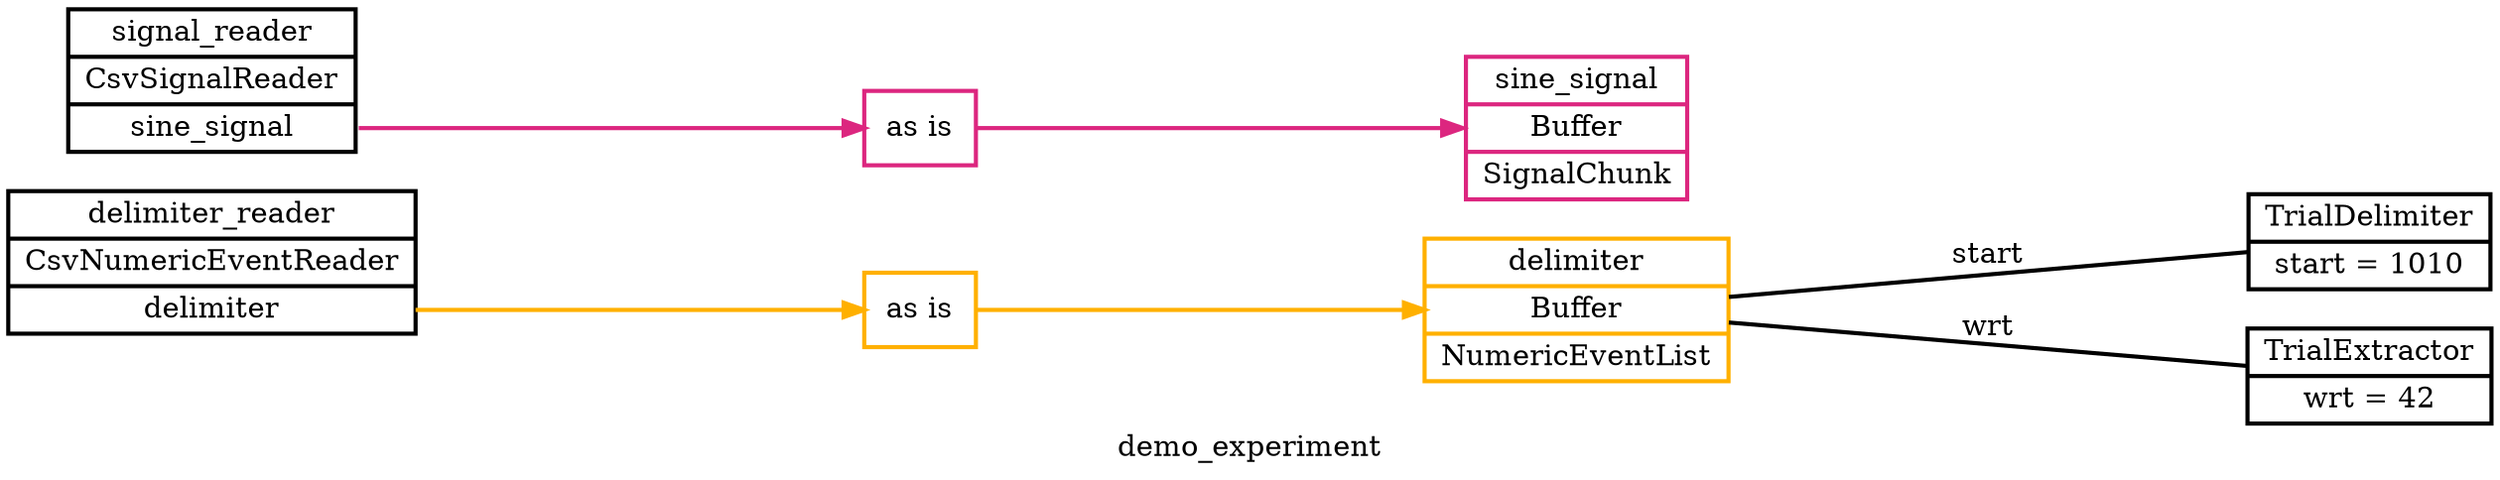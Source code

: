 digraph demo_experiment {
	graph [label=demo_experiment overlap=scale rankdir=LR ranksep=3.0 splines=false]
	node [penwidth=2.0]
	edge [penwidth=2.0]
	delimiter_reader [label="delimiter_reader|CsvNumericEventReader|<delimiter>delimiter" shape=record]
	signal_reader [label="signal_reader|CsvSignalReader|<sine_signal>sine_signal" shape=record]
	delimiter [label="delimiter|Buffer|NumericEventList" color="#FFB000" shape=record]
	sine_signal [label="sine_signal|Buffer|SignalChunk" color="#DC267F" shape=record]
	delimiter_reader_route_0 [label="as is" color="#FFB000" shape=record]
	delimiter_reader:delimiter:e -> delimiter_reader_route_0:w [color="#FFB000"]
	delimiter_reader_route_0:e -> delimiter:w [color="#FFB000"]
	signal_reader_route_0 [label="as is" color="#DC267F" shape=record]
	signal_reader:sine_signal:e -> signal_reader_route_0:w [color="#DC267F"]
	signal_reader_route_0:e -> sine_signal:w [color="#DC267F"]
	trial_delimiter [label="TrialDelimiter|start = 1010" shape=record]
	delimiter -> trial_delimiter [label=start arrowhead=none arrowtail=none]
	trial_extractor [label="TrialExtractor|wrt = 42" shape=record]
	delimiter -> trial_extractor [label=wrt arrowhead=none arrowtail=none]
}
